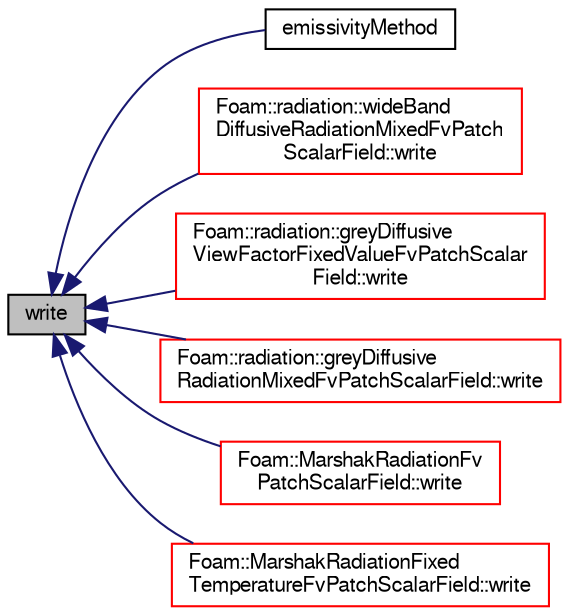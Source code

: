 digraph "write"
{
  bgcolor="transparent";
  edge [fontname="FreeSans",fontsize="10",labelfontname="FreeSans",labelfontsize="10"];
  node [fontname="FreeSans",fontsize="10",shape=record];
  rankdir="LR";
  Node1020 [label="write",height=0.2,width=0.4,color="black", fillcolor="grey75", style="filled", fontcolor="black"];
  Node1020 -> Node1021 [dir="back",color="midnightblue",fontsize="10",style="solid",fontname="FreeSans"];
  Node1021 [label="emissivityMethod",height=0.2,width=0.4,color="black",URL="$a30006.html#af9884f102a609a217da0a66847d7b496",tooltip="Method to obtain emissivity. "];
  Node1020 -> Node1022 [dir="back",color="midnightblue",fontsize="10",style="solid",fontname="FreeSans"];
  Node1022 [label="Foam::radiation::wideBand\lDiffusiveRadiationMixedFvPatch\lScalarField::write",height=0.2,width=0.4,color="red",URL="$a30010.html#a293fdfec8bdfbd5c3913ab4c9f3454ff",tooltip="Write. "];
  Node1020 -> Node1026 [dir="back",color="midnightblue",fontsize="10",style="solid",fontname="FreeSans"];
  Node1026 [label="Foam::radiation::greyDiffusive\lViewFactorFixedValueFvPatchScalar\lField::write",height=0.2,width=0.4,color="red",URL="$a29994.html#a293fdfec8bdfbd5c3913ab4c9f3454ff",tooltip="Write. "];
  Node1020 -> Node1031 [dir="back",color="midnightblue",fontsize="10",style="solid",fontname="FreeSans"];
  Node1031 [label="Foam::radiation::greyDiffusive\lRadiationMixedFvPatchScalarField::write",height=0.2,width=0.4,color="red",URL="$a29990.html#a293fdfec8bdfbd5c3913ab4c9f3454ff",tooltip="Write. "];
  Node1020 -> Node1035 [dir="back",color="midnightblue",fontsize="10",style="solid",fontname="FreeSans"];
  Node1035 [label="Foam::MarshakRadiationFv\lPatchScalarField::write",height=0.2,width=0.4,color="red",URL="$a29998.html#a293fdfec8bdfbd5c3913ab4c9f3454ff",tooltip="Write. "];
  Node1020 -> Node1037 [dir="back",color="midnightblue",fontsize="10",style="solid",fontname="FreeSans"];
  Node1037 [label="Foam::MarshakRadiationFixed\lTemperatureFvPatchScalarField::write",height=0.2,width=0.4,color="red",URL="$a30002.html#a293fdfec8bdfbd5c3913ab4c9f3454ff",tooltip="Write. "];
}
